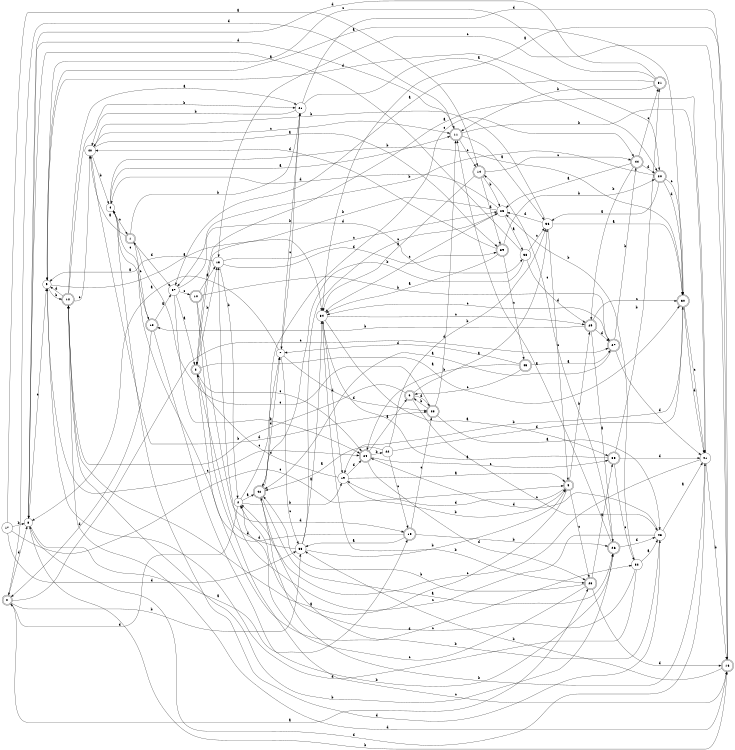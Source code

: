 digraph n37_10 {
__start0 [label="" shape="none"];

rankdir=LR;
size="8,5";

s0 [style="rounded,filled", color="black", fillcolor="white" shape="doublecircle", label="0"];
s1 [style="rounded,filled", color="black", fillcolor="white" shape="doublecircle", label="1"];
s2 [style="filled", color="black", fillcolor="white" shape="circle", label="2"];
s3 [style="rounded,filled", color="black", fillcolor="white" shape="doublecircle", label="3"];
s4 [style="filled", color="black", fillcolor="white" shape="circle", label="4"];
s5 [style="rounded,filled", color="black", fillcolor="white" shape="doublecircle", label="5"];
s6 [style="rounded,filled", color="black", fillcolor="white" shape="doublecircle", label="6"];
s7 [style="filled", color="black", fillcolor="white" shape="circle", label="7"];
s8 [style="filled", color="black", fillcolor="white" shape="circle", label="8"];
s9 [style="filled", color="black", fillcolor="white" shape="circle", label="9"];
s10 [style="rounded,filled", color="black", fillcolor="white" shape="doublecircle", label="10"];
s11 [style="rounded,filled", color="black", fillcolor="white" shape="doublecircle", label="11"];
s12 [style="rounded,filled", color="black", fillcolor="white" shape="doublecircle", label="12"];
s13 [style="filled", color="black", fillcolor="white" shape="circle", label="13"];
s14 [style="rounded,filled", color="black", fillcolor="white" shape="doublecircle", label="14"];
s15 [style="rounded,filled", color="black", fillcolor="white" shape="doublecircle", label="15"];
s16 [style="rounded,filled", color="black", fillcolor="white" shape="doublecircle", label="16"];
s17 [style="filled", color="black", fillcolor="white" shape="circle", label="17"];
s18 [style="rounded,filled", color="black", fillcolor="white" shape="doublecircle", label="18"];
s19 [style="filled", color="black", fillcolor="white" shape="circle", label="19"];
s20 [style="rounded,filled", color="black", fillcolor="white" shape="doublecircle", label="20"];
s21 [style="filled", color="black", fillcolor="white" shape="circle", label="21"];
s22 [style="filled", color="black", fillcolor="white" shape="circle", label="22"];
s23 [style="rounded,filled", color="black", fillcolor="white" shape="doublecircle", label="23"];
s24 [style="rounded,filled", color="black", fillcolor="white" shape="doublecircle", label="24"];
s25 [style="filled", color="black", fillcolor="white" shape="circle", label="25"];
s26 [style="rounded,filled", color="black", fillcolor="white" shape="doublecircle", label="26"];
s27 [style="rounded,filled", color="black", fillcolor="white" shape="doublecircle", label="27"];
s28 [style="rounded,filled", color="black", fillcolor="white" shape="doublecircle", label="28"];
s29 [style="rounded,filled", color="black", fillcolor="white" shape="doublecircle", label="29"];
s30 [style="rounded,filled", color="black", fillcolor="white" shape="doublecircle", label="30"];
s31 [style="rounded,filled", color="black", fillcolor="white" shape="doublecircle", label="31"];
s32 [style="filled", color="black", fillcolor="white" shape="circle", label="32"];
s33 [style="filled", color="black", fillcolor="white" shape="circle", label="33"];
s34 [style="filled", color="black", fillcolor="white" shape="circle", label="34"];
s35 [style="rounded,filled", color="black", fillcolor="white" shape="doublecircle", label="35"];
s36 [style="filled", color="black", fillcolor="white" shape="circle", label="36"];
s37 [style="filled", color="black", fillcolor="white" shape="circle", label="37"];
s38 [style="filled", color="black", fillcolor="white" shape="circle", label="38"];
s39 [style="rounded,filled", color="black", fillcolor="white" shape="doublecircle", label="39"];
s40 [style="filled", color="black", fillcolor="white" shape="circle", label="40"];
s41 [style="filled", color="black", fillcolor="white" shape="circle", label="41"];
s42 [style="rounded,filled", color="black", fillcolor="white" shape="doublecircle", label="42"];
s43 [style="filled", color="black", fillcolor="white" shape="circle", label="43"];
s44 [style="rounded,filled", color="black", fillcolor="white" shape="doublecircle", label="44"];
s45 [style="rounded,filled", color="black", fillcolor="white" shape="doublecircle", label="45"];
s0 -> s23 [label="a"];
s0 -> s33 [label="b"];
s0 -> s27 [label="c"];
s0 -> s8 [label="d"];
s1 -> s40 [label="a"];
s1 -> s21 [label="b"];
s1 -> s18 [label="c"];
s1 -> s37 [label="d"];
s2 -> s42 [label="a"];
s2 -> s19 [label="b"];
s2 -> s7 [label="c"];
s2 -> s0 [label="d"];
s3 -> s30 [label="a"];
s3 -> s13 [label="b"];
s3 -> s24 [label="c"];
s3 -> s32 [label="d"];
s4 -> s11 [label="a"];
s4 -> s30 [label="b"];
s4 -> s1 [label="c"];
s4 -> s43 [label="d"];
s5 -> s12 [label="a"];
s5 -> s29 [label="b"];
s5 -> s23 [label="c"];
s5 -> s19 [label="d"];
s6 -> s36 [label="a"];
s6 -> s12 [label="b"];
s6 -> s43 [label="c"];
s6 -> s28 [label="d"];
s7 -> s8 [label="a"];
s7 -> s21 [label="b"];
s7 -> s33 [label="c"];
s7 -> s28 [label="d"];
s8 -> s15 [label="a"];
s8 -> s16 [label="b"];
s8 -> s9 [label="c"];
s8 -> s11 [label="d"];
s9 -> s34 [label="a"];
s9 -> s12 [label="b"];
s9 -> s24 [label="c"];
s9 -> s20 [label="d"];
s10 -> s13 [label="a"];
s10 -> s27 [label="b"];
s10 -> s16 [label="c"];
s10 -> s15 [label="d"];
s11 -> s36 [label="a"];
s11 -> s41 [label="b"];
s11 -> s14 [label="c"];
s11 -> s0 [label="d"];
s12 -> s21 [label="a"];
s12 -> s21 [label="b"];
s12 -> s40 [label="c"];
s12 -> s9 [label="d"];
s13 -> s9 [label="a"];
s13 -> s2 [label="b"];
s13 -> s25 [label="c"];
s13 -> s39 [label="d"];
s14 -> s34 [label="a"];
s14 -> s25 [label="b"];
s14 -> s44 [label="c"];
s14 -> s39 [label="d"];
s15 -> s33 [label="a"];
s15 -> s26 [label="b"];
s15 -> s28 [label="c"];
s15 -> s4 [label="d"];
s16 -> s34 [label="a"];
s16 -> s33 [label="b"];
s16 -> s13 [label="c"];
s16 -> s12 [label="d"];
s17 -> s14 [label="a"];
s17 -> s8 [label="b"];
s17 -> s5 [label="c"];
s17 -> s33 [label="d"];
s18 -> s37 [label="a"];
s18 -> s26 [label="b"];
s18 -> s4 [label="c"];
s18 -> s0 [label="d"];
s19 -> s5 [label="a"];
s19 -> s5 [label="b"];
s19 -> s3 [label="c"];
s19 -> s24 [label="d"];
s20 -> s36 [label="a"];
s20 -> s37 [label="b"];
s20 -> s30 [label="c"];
s20 -> s30 [label="d"];
s21 -> s20 [label="a"];
s21 -> s40 [label="b"];
s21 -> s7 [label="c"];
s21 -> s16 [label="d"];
s22 -> s42 [label="a"];
s22 -> s36 [label="b"];
s22 -> s15 [label="c"];
s22 -> s30 [label="d"];
s23 -> s35 [label="a"];
s23 -> s42 [label="b"];
s23 -> s2 [label="c"];
s23 -> s16 [label="d"];
s24 -> s6 [label="a"];
s24 -> s22 [label="b"];
s24 -> s35 [label="c"];
s24 -> s23 [label="d"];
s25 -> s38 [label="a"];
s25 -> s3 [label="b"];
s25 -> s34 [label="c"];
s25 -> s4 [label="d"];
s26 -> s11 [label="a"];
s26 -> s12 [label="b"];
s26 -> s14 [label="c"];
s26 -> s43 [label="d"];
s27 -> s42 [label="a"];
s27 -> s44 [label="b"];
s27 -> s34 [label="c"];
s27 -> s41 [label="d"];
s28 -> s43 [label="a"];
s28 -> s6 [label="b"];
s28 -> s1 [label="c"];
s28 -> s11 [label="d"];
s29 -> s26 [label="a"];
s29 -> s18 [label="b"];
s29 -> s30 [label="c"];
s29 -> s27 [label="d"];
s30 -> s9 [label="a"];
s30 -> s19 [label="b"];
s30 -> s41 [label="c"];
s30 -> s41 [label="d"];
s31 -> s37 [label="a"];
s31 -> s11 [label="b"];
s31 -> s9 [label="c"];
s31 -> s8 [label="d"];
s32 -> s43 [label="a"];
s32 -> s25 [label="b"];
s32 -> s2 [label="c"];
s32 -> s9 [label="d"];
s33 -> s34 [label="a"];
s33 -> s5 [label="b"];
s33 -> s25 [label="c"];
s33 -> s3 [label="d"];
s34 -> s35 [label="a"];
s34 -> s23 [label="b"];
s34 -> s29 [label="c"];
s34 -> s19 [label="d"];
s35 -> s34 [label="a"];
s35 -> s31 [label="b"];
s35 -> s32 [label="c"];
s35 -> s41 [label="d"];
s36 -> s30 [label="a"];
s36 -> s40 [label="b"];
s36 -> s5 [label="c"];
s36 -> s25 [label="d"];
s37 -> s3 [label="a"];
s37 -> s24 [label="b"];
s37 -> s10 [label="c"];
s37 -> s38 [label="d"];
s38 -> s8 [label="a"];
s38 -> s42 [label="b"];
s38 -> s36 [label="c"];
s38 -> s29 [label="d"];
s39 -> s34 [label="a"];
s39 -> s20 [label="b"];
s39 -> s45 [label="c"];
s39 -> s40 [label="d"];
s40 -> s39 [label="a"];
s40 -> s4 [label="b"];
s40 -> s11 [label="c"];
s40 -> s28 [label="d"];
s41 -> s3 [label="a"];
s41 -> s16 [label="b"];
s41 -> s2 [label="c"];
s41 -> s8 [label="d"];
s42 -> s26 [label="a"];
s42 -> s41 [label="b"];
s42 -> s44 [label="c"];
s42 -> s7 [label="d"];
s43 -> s41 [label="a"];
s43 -> s42 [label="b"];
s43 -> s13 [label="c"];
s43 -> s24 [label="d"];
s44 -> s25 [label="a"];
s44 -> s29 [label="b"];
s44 -> s31 [label="c"];
s44 -> s20 [label="d"];
s45 -> s27 [label="a"];
s45 -> s24 [label="b"];
s45 -> s6 [label="c"];
s45 -> s7 [label="d"];

}